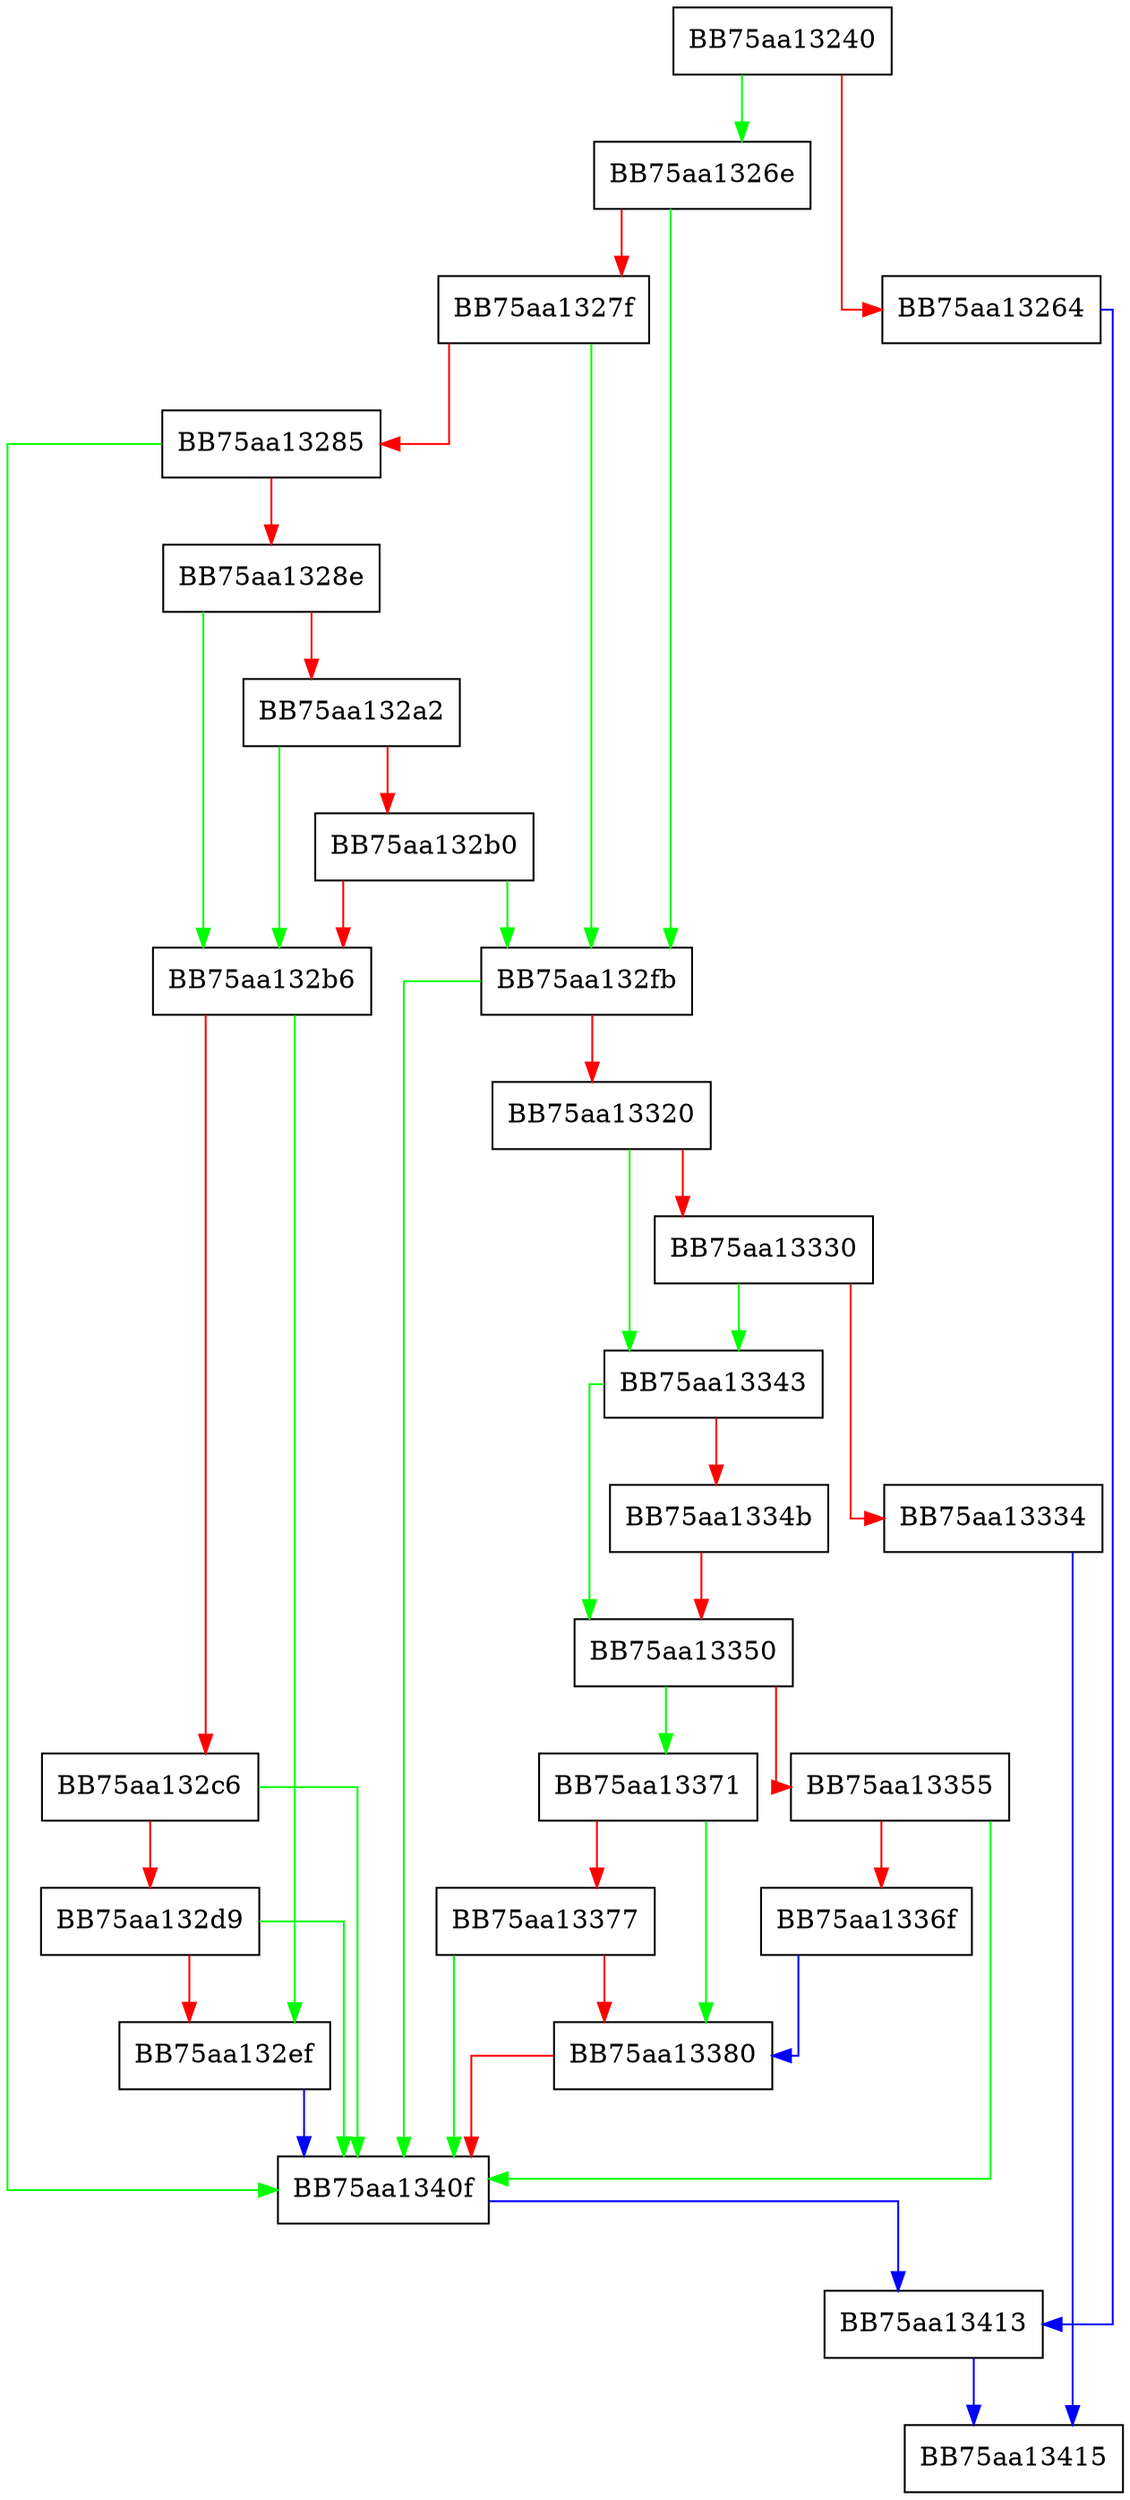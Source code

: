 digraph myresultcallback {
  node [shape="box"];
  graph [splines=ortho];
  BB75aa13240 -> BB75aa1326e [color="green"];
  BB75aa13240 -> BB75aa13264 [color="red"];
  BB75aa13264 -> BB75aa13413 [color="blue"];
  BB75aa1326e -> BB75aa132fb [color="green"];
  BB75aa1326e -> BB75aa1327f [color="red"];
  BB75aa1327f -> BB75aa132fb [color="green"];
  BB75aa1327f -> BB75aa13285 [color="red"];
  BB75aa13285 -> BB75aa1340f [color="green"];
  BB75aa13285 -> BB75aa1328e [color="red"];
  BB75aa1328e -> BB75aa132b6 [color="green"];
  BB75aa1328e -> BB75aa132a2 [color="red"];
  BB75aa132a2 -> BB75aa132b6 [color="green"];
  BB75aa132a2 -> BB75aa132b0 [color="red"];
  BB75aa132b0 -> BB75aa132fb [color="green"];
  BB75aa132b0 -> BB75aa132b6 [color="red"];
  BB75aa132b6 -> BB75aa132ef [color="green"];
  BB75aa132b6 -> BB75aa132c6 [color="red"];
  BB75aa132c6 -> BB75aa1340f [color="green"];
  BB75aa132c6 -> BB75aa132d9 [color="red"];
  BB75aa132d9 -> BB75aa1340f [color="green"];
  BB75aa132d9 -> BB75aa132ef [color="red"];
  BB75aa132ef -> BB75aa1340f [color="blue"];
  BB75aa132fb -> BB75aa1340f [color="green"];
  BB75aa132fb -> BB75aa13320 [color="red"];
  BB75aa13320 -> BB75aa13343 [color="green"];
  BB75aa13320 -> BB75aa13330 [color="red"];
  BB75aa13330 -> BB75aa13343 [color="green"];
  BB75aa13330 -> BB75aa13334 [color="red"];
  BB75aa13334 -> BB75aa13415 [color="blue"];
  BB75aa13343 -> BB75aa13350 [color="green"];
  BB75aa13343 -> BB75aa1334b [color="red"];
  BB75aa1334b -> BB75aa13350 [color="red"];
  BB75aa13350 -> BB75aa13371 [color="green"];
  BB75aa13350 -> BB75aa13355 [color="red"];
  BB75aa13355 -> BB75aa1340f [color="green"];
  BB75aa13355 -> BB75aa1336f [color="red"];
  BB75aa1336f -> BB75aa13380 [color="blue"];
  BB75aa13371 -> BB75aa13380 [color="green"];
  BB75aa13371 -> BB75aa13377 [color="red"];
  BB75aa13377 -> BB75aa1340f [color="green"];
  BB75aa13377 -> BB75aa13380 [color="red"];
  BB75aa13380 -> BB75aa1340f [color="red"];
  BB75aa1340f -> BB75aa13413 [color="blue"];
  BB75aa13413 -> BB75aa13415 [color="blue"];
}